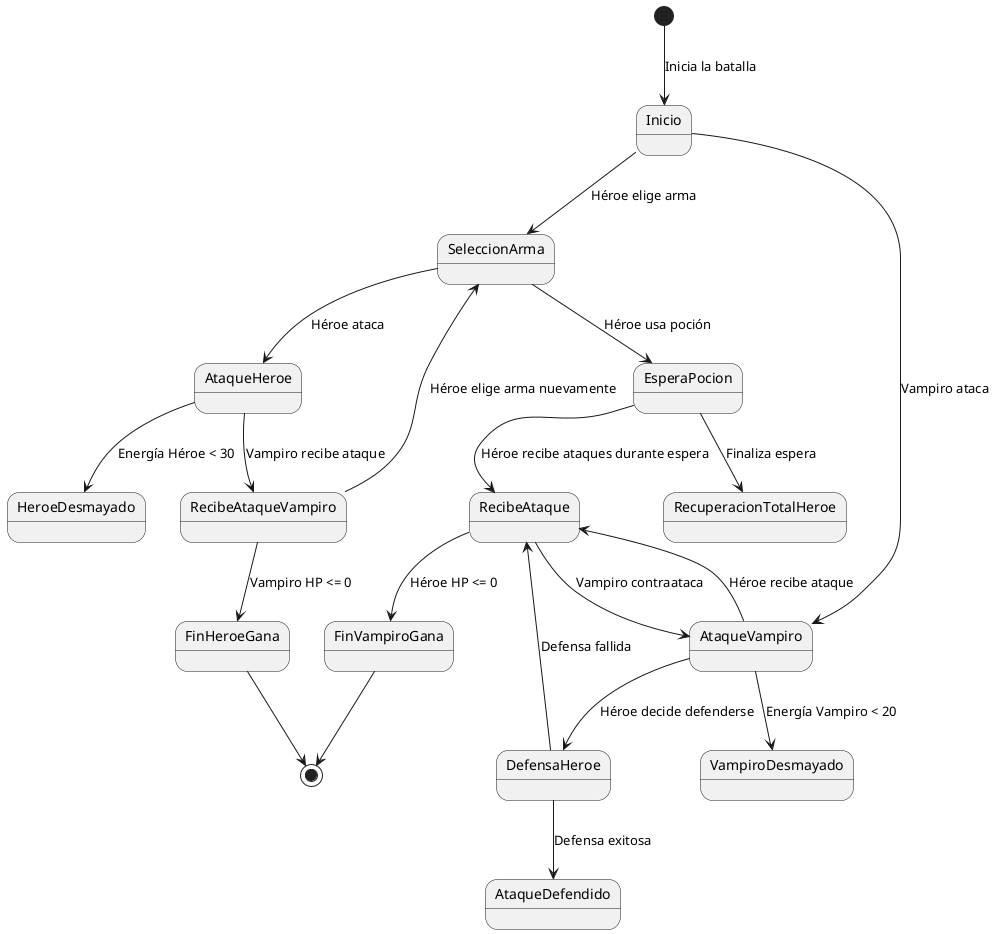 @startuml

[*] --> Inicio: Inicia la batalla
Inicio --> SeleccionArma: Héroe elige arma
Inicio --> AtaqueVampiro: Vampiro ataca

SeleccionArma --> AtaqueHeroe: Héroe ataca
AtaqueVampiro --> DefensaHeroe: Héroe decide defenderse
AtaqueVampiro --> RecibeAtaque: Héroe recibe ataque
DefensaHeroe --> AtaqueDefendido: Defensa exitosa
DefensaHeroe --> RecibeAtaque: Defensa fallida
AtaqueHeroe --> RecibeAtaqueVampiro: Vampiro recibe ataque
RecibeAtaque --> AtaqueVampiro: Vampiro contraataca
RecibeAtaqueVampiro --> SeleccionArma: Héroe elige arma nuevamente

AtaqueHeroe --> HeroeDesmayado: Energía Héroe < 30
AtaqueVampiro --> VampiroDesmayado: Energía Vampiro < 20

SeleccionArma --> EsperaPocion: Héroe usa poción
EsperaPocion --> RecibeAtaque: Héroe recibe ataques durante espera
EsperaPocion --> RecuperacionTotalHeroe: Finaliza espera

RecibeAtaque --> FinVampiroGana: Héroe HP <= 0
RecibeAtaqueVampiro --> FinHeroeGana: Vampiro HP <= 0


FinHeroeGana --> [*]
FinVampiroGana --> [*]

@enduml
